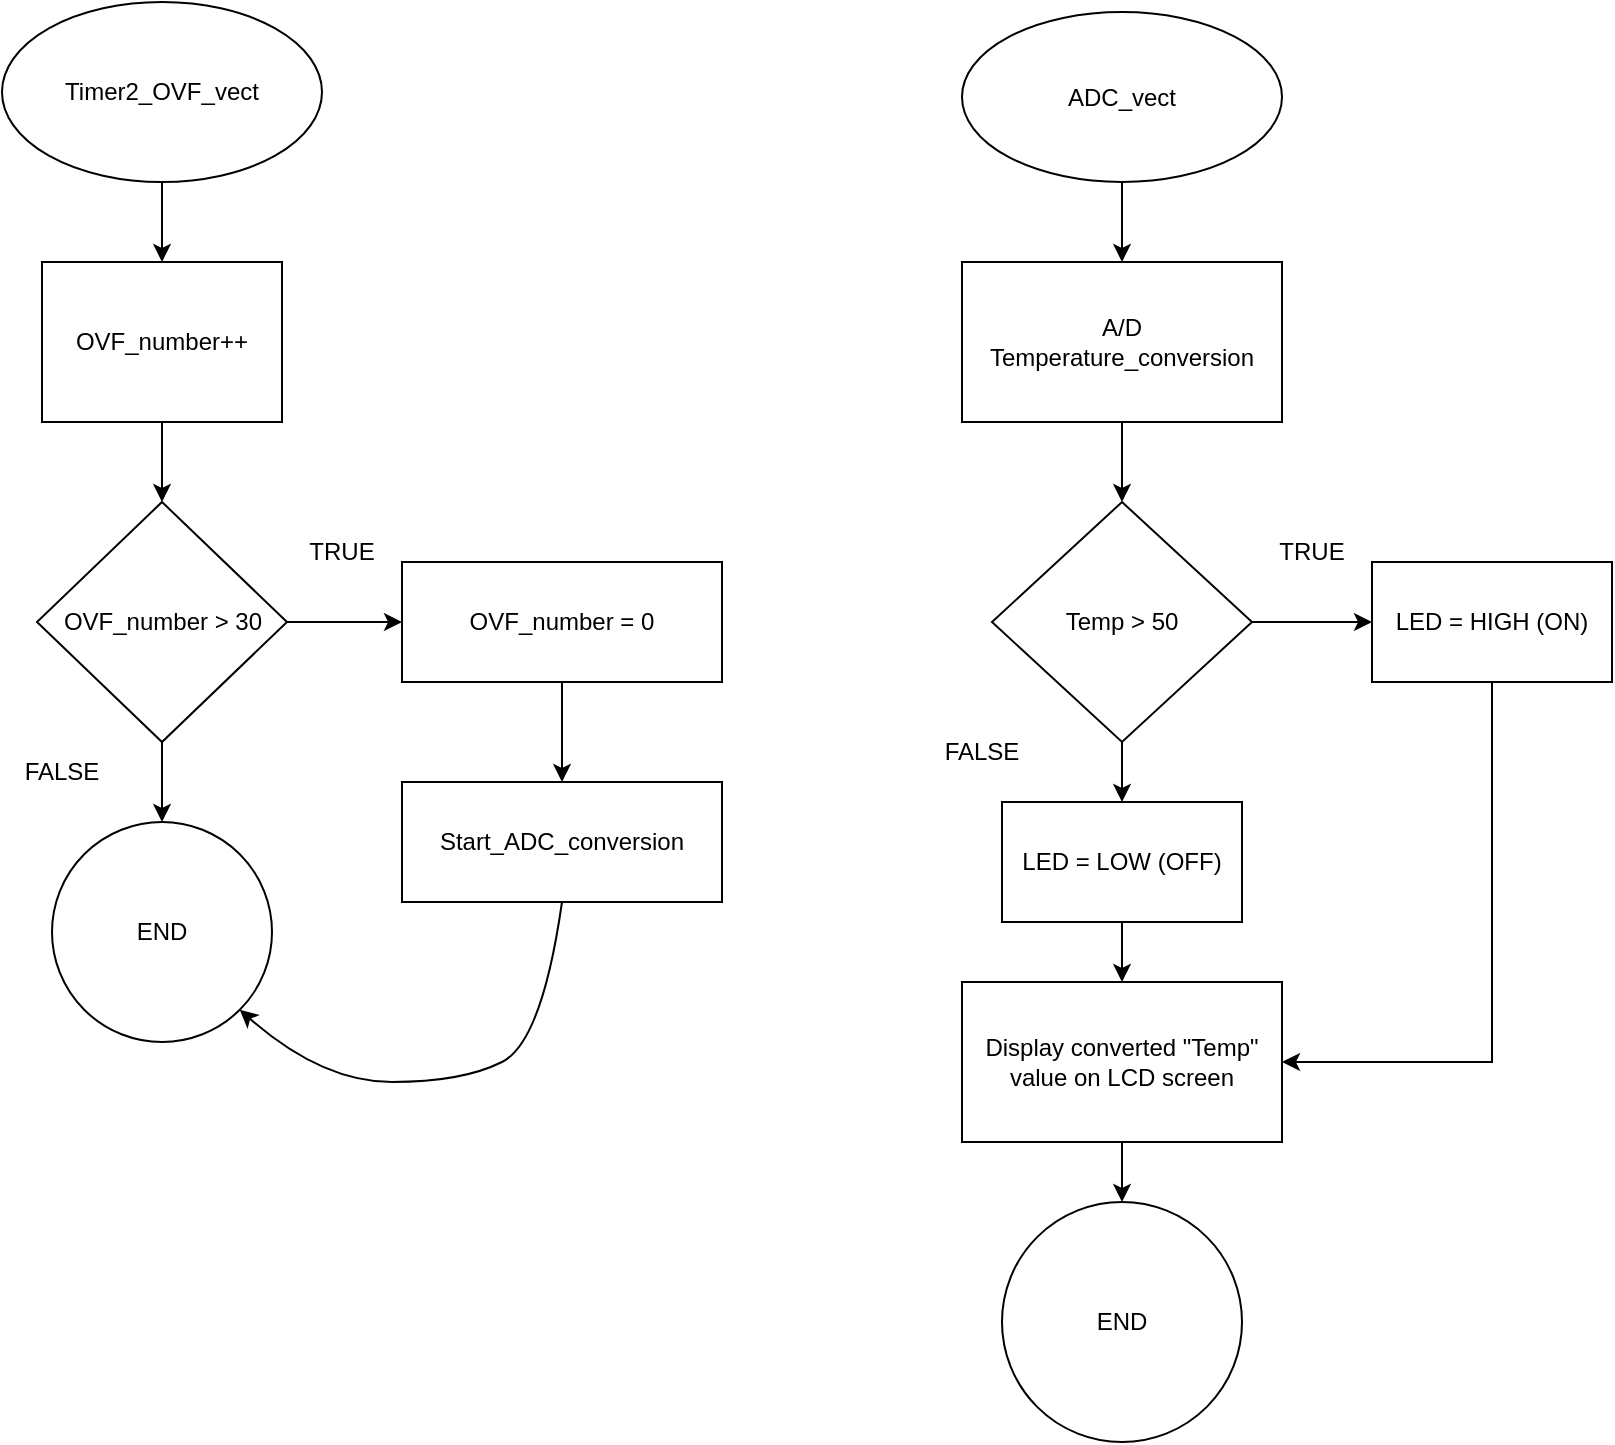 <mxfile version="20.5.1" type="github">
  <diagram id="9VGtjqWuJtqFtlfQdM__" name="Page-1">
    <mxGraphModel dx="1734" dy="794" grid="1" gridSize="10" guides="1" tooltips="1" connect="1" arrows="1" fold="1" page="1" pageScale="1" pageWidth="850" pageHeight="1100" math="0" shadow="0">
      <root>
        <mxCell id="0" />
        <mxCell id="1" parent="0" />
        <mxCell id="SQxrz1myIutQQGAvGZG4-1" value="Timer2_OVF_vect" style="ellipse;whiteSpace=wrap;html=1;" vertex="1" parent="1">
          <mxGeometry x="40" y="110" width="160" height="90" as="geometry" />
        </mxCell>
        <mxCell id="SQxrz1myIutQQGAvGZG4-2" value="" style="endArrow=classic;html=1;rounded=0;exitX=0.5;exitY=1;exitDx=0;exitDy=0;entryX=0.5;entryY=0;entryDx=0;entryDy=0;" edge="1" parent="1" source="SQxrz1myIutQQGAvGZG4-1" target="SQxrz1myIutQQGAvGZG4-3">
          <mxGeometry width="50" height="50" relative="1" as="geometry">
            <mxPoint x="124.5" y="230" as="sourcePoint" />
            <mxPoint x="125" y="300" as="targetPoint" />
          </mxGeometry>
        </mxCell>
        <mxCell id="SQxrz1myIutQQGAvGZG4-3" value="OVF_number++" style="rounded=0;whiteSpace=wrap;html=1;" vertex="1" parent="1">
          <mxGeometry x="60" y="240" width="120" height="80" as="geometry" />
        </mxCell>
        <mxCell id="SQxrz1myIutQQGAvGZG4-4" value="" style="endArrow=classic;html=1;rounded=0;exitX=0.5;exitY=1;exitDx=0;exitDy=0;" edge="1" parent="1" source="SQxrz1myIutQQGAvGZG4-3">
          <mxGeometry width="50" height="50" relative="1" as="geometry">
            <mxPoint x="100" y="370" as="sourcePoint" />
            <mxPoint x="120" y="360" as="targetPoint" />
          </mxGeometry>
        </mxCell>
        <mxCell id="SQxrz1myIutQQGAvGZG4-5" value="OVF_number &amp;gt; 30" style="rhombus;whiteSpace=wrap;html=1;" vertex="1" parent="1">
          <mxGeometry x="57.5" y="360" width="125" height="120" as="geometry" />
        </mxCell>
        <mxCell id="SQxrz1myIutQQGAvGZG4-6" value="" style="endArrow=classic;html=1;rounded=0;exitX=1;exitY=0.5;exitDx=0;exitDy=0;" edge="1" parent="1" source="SQxrz1myIutQQGAvGZG4-5">
          <mxGeometry width="50" height="50" relative="1" as="geometry">
            <mxPoint x="230" y="470" as="sourcePoint" />
            <mxPoint x="240" y="420" as="targetPoint" />
          </mxGeometry>
        </mxCell>
        <mxCell id="SQxrz1myIutQQGAvGZG4-7" value="" style="endArrow=classic;html=1;rounded=0;exitX=0.5;exitY=1;exitDx=0;exitDy=0;" edge="1" parent="1" source="SQxrz1myIutQQGAvGZG4-5">
          <mxGeometry width="50" height="50" relative="1" as="geometry">
            <mxPoint x="100" y="560" as="sourcePoint" />
            <mxPoint x="120" y="520" as="targetPoint" />
          </mxGeometry>
        </mxCell>
        <mxCell id="SQxrz1myIutQQGAvGZG4-8" value="TRUE" style="text;html=1;strokeColor=none;fillColor=none;align=center;verticalAlign=middle;whiteSpace=wrap;rounded=0;" vertex="1" parent="1">
          <mxGeometry x="180" y="370" width="60" height="30" as="geometry" />
        </mxCell>
        <mxCell id="SQxrz1myIutQQGAvGZG4-10" value="FALSE" style="text;html=1;strokeColor=none;fillColor=none;align=center;verticalAlign=middle;whiteSpace=wrap;rounded=0;" vertex="1" parent="1">
          <mxGeometry x="40" y="480" width="60" height="30" as="geometry" />
        </mxCell>
        <mxCell id="SQxrz1myIutQQGAvGZG4-11" value="END" style="ellipse;whiteSpace=wrap;html=1;aspect=fixed;" vertex="1" parent="1">
          <mxGeometry x="65" y="520" width="110" height="110" as="geometry" />
        </mxCell>
        <mxCell id="SQxrz1myIutQQGAvGZG4-12" value="OVF_number = 0" style="rounded=0;whiteSpace=wrap;html=1;" vertex="1" parent="1">
          <mxGeometry x="240" y="390" width="160" height="60" as="geometry" />
        </mxCell>
        <mxCell id="SQxrz1myIutQQGAvGZG4-13" value="" style="endArrow=classic;html=1;rounded=0;exitX=0.5;exitY=1;exitDx=0;exitDy=0;" edge="1" parent="1" source="SQxrz1myIutQQGAvGZG4-12">
          <mxGeometry width="50" height="50" relative="1" as="geometry">
            <mxPoint x="310" y="520" as="sourcePoint" />
            <mxPoint x="320" y="500" as="targetPoint" />
          </mxGeometry>
        </mxCell>
        <mxCell id="SQxrz1myIutQQGAvGZG4-16" value="Start_ADC_conversion" style="rounded=0;whiteSpace=wrap;html=1;" vertex="1" parent="1">
          <mxGeometry x="240" y="500" width="160" height="60" as="geometry" />
        </mxCell>
        <mxCell id="SQxrz1myIutQQGAvGZG4-18" value="" style="curved=1;endArrow=classic;html=1;rounded=0;exitX=0.5;exitY=1;exitDx=0;exitDy=0;entryX=1;entryY=1;entryDx=0;entryDy=0;" edge="1" parent="1" source="SQxrz1myIutQQGAvGZG4-16" target="SQxrz1myIutQQGAvGZG4-11">
          <mxGeometry width="50" height="50" relative="1" as="geometry">
            <mxPoint x="280" y="660" as="sourcePoint" />
            <mxPoint x="330" y="610" as="targetPoint" />
            <Array as="points">
              <mxPoint x="310" y="630" />
              <mxPoint x="270" y="650" />
              <mxPoint x="200" y="650" />
            </Array>
          </mxGeometry>
        </mxCell>
        <mxCell id="SQxrz1myIutQQGAvGZG4-19" value="ADC_vect" style="ellipse;whiteSpace=wrap;html=1;" vertex="1" parent="1">
          <mxGeometry x="520" y="115" width="160" height="85" as="geometry" />
        </mxCell>
        <mxCell id="SQxrz1myIutQQGAvGZG4-20" value="" style="endArrow=classic;html=1;rounded=0;exitX=0.5;exitY=1;exitDx=0;exitDy=0;" edge="1" parent="1" source="SQxrz1myIutQQGAvGZG4-19">
          <mxGeometry width="50" height="50" relative="1" as="geometry">
            <mxPoint x="600" y="250" as="sourcePoint" />
            <mxPoint x="600" y="240" as="targetPoint" />
          </mxGeometry>
        </mxCell>
        <mxCell id="SQxrz1myIutQQGAvGZG4-23" style="edgeStyle=orthogonalEdgeStyle;rounded=0;orthogonalLoop=1;jettySize=auto;html=1;exitX=0.5;exitY=1;exitDx=0;exitDy=0;" edge="1" parent="1" source="SQxrz1myIutQQGAvGZG4-21">
          <mxGeometry relative="1" as="geometry">
            <mxPoint x="600" y="360" as="targetPoint" />
          </mxGeometry>
        </mxCell>
        <mxCell id="SQxrz1myIutQQGAvGZG4-21" value="A/D &lt;br&gt;Temperature_conversion" style="rounded=0;whiteSpace=wrap;html=1;" vertex="1" parent="1">
          <mxGeometry x="520" y="240" width="160" height="80" as="geometry" />
        </mxCell>
        <mxCell id="SQxrz1myIutQQGAvGZG4-29" style="edgeStyle=orthogonalEdgeStyle;rounded=0;orthogonalLoop=1;jettySize=auto;html=1;exitX=1;exitY=0.5;exitDx=0;exitDy=0;entryX=0;entryY=0.5;entryDx=0;entryDy=0;" edge="1" parent="1" source="SQxrz1myIutQQGAvGZG4-24" target="SQxrz1myIutQQGAvGZG4-28">
          <mxGeometry relative="1" as="geometry" />
        </mxCell>
        <mxCell id="SQxrz1myIutQQGAvGZG4-30" style="edgeStyle=orthogonalEdgeStyle;rounded=0;orthogonalLoop=1;jettySize=auto;html=1;exitX=0.5;exitY=1;exitDx=0;exitDy=0;entryX=0.5;entryY=0;entryDx=0;entryDy=0;" edge="1" parent="1" source="SQxrz1myIutQQGAvGZG4-24" target="SQxrz1myIutQQGAvGZG4-27">
          <mxGeometry relative="1" as="geometry" />
        </mxCell>
        <mxCell id="SQxrz1myIutQQGAvGZG4-24" value="Temp &amp;gt; 50" style="rhombus;whiteSpace=wrap;html=1;" vertex="1" parent="1">
          <mxGeometry x="535" y="360" width="130" height="120" as="geometry" />
        </mxCell>
        <mxCell id="SQxrz1myIutQQGAvGZG4-25" value="TRUE" style="text;html=1;strokeColor=none;fillColor=none;align=center;verticalAlign=middle;whiteSpace=wrap;rounded=0;" vertex="1" parent="1">
          <mxGeometry x="665" y="370" width="60" height="30" as="geometry" />
        </mxCell>
        <mxCell id="SQxrz1myIutQQGAvGZG4-26" value="FALSE" style="text;html=1;strokeColor=none;fillColor=none;align=center;verticalAlign=middle;whiteSpace=wrap;rounded=0;" vertex="1" parent="1">
          <mxGeometry x="500" y="470" width="60" height="30" as="geometry" />
        </mxCell>
        <mxCell id="SQxrz1myIutQQGAvGZG4-27" value="LED = LOW (OFF)" style="rounded=0;whiteSpace=wrap;html=1;" vertex="1" parent="1">
          <mxGeometry x="540" y="510" width="120" height="60" as="geometry" />
        </mxCell>
        <mxCell id="SQxrz1myIutQQGAvGZG4-35" style="edgeStyle=orthogonalEdgeStyle;rounded=0;orthogonalLoop=1;jettySize=auto;html=1;exitX=0.5;exitY=1;exitDx=0;exitDy=0;entryX=1;entryY=0.5;entryDx=0;entryDy=0;" edge="1" parent="1" source="SQxrz1myIutQQGAvGZG4-28" target="SQxrz1myIutQQGAvGZG4-33">
          <mxGeometry relative="1" as="geometry">
            <mxPoint x="790" y="760" as="targetPoint" />
            <Array as="points">
              <mxPoint x="785" y="640" />
            </Array>
          </mxGeometry>
        </mxCell>
        <mxCell id="SQxrz1myIutQQGAvGZG4-28" value="LED = HIGH (ON)" style="rounded=0;whiteSpace=wrap;html=1;" vertex="1" parent="1">
          <mxGeometry x="725" y="390" width="120" height="60" as="geometry" />
        </mxCell>
        <mxCell id="SQxrz1myIutQQGAvGZG4-31" value="END" style="ellipse;whiteSpace=wrap;html=1;aspect=fixed;" vertex="1" parent="1">
          <mxGeometry x="540" y="710" width="120" height="120" as="geometry" />
        </mxCell>
        <mxCell id="SQxrz1myIutQQGAvGZG4-32" value="" style="endArrow=classic;html=1;rounded=0;" edge="1" parent="1">
          <mxGeometry width="50" height="50" relative="1" as="geometry">
            <mxPoint x="600" y="570" as="sourcePoint" />
            <mxPoint x="600" y="600" as="targetPoint" />
          </mxGeometry>
        </mxCell>
        <mxCell id="SQxrz1myIutQQGAvGZG4-36" style="edgeStyle=orthogonalEdgeStyle;rounded=0;orthogonalLoop=1;jettySize=auto;html=1;exitX=0.5;exitY=1;exitDx=0;exitDy=0;entryX=0.5;entryY=0;entryDx=0;entryDy=0;" edge="1" parent="1" source="SQxrz1myIutQQGAvGZG4-33" target="SQxrz1myIutQQGAvGZG4-31">
          <mxGeometry relative="1" as="geometry" />
        </mxCell>
        <mxCell id="SQxrz1myIutQQGAvGZG4-33" value="Display converted &quot;Temp&quot; value on LCD screen" style="rounded=0;whiteSpace=wrap;html=1;" vertex="1" parent="1">
          <mxGeometry x="520" y="600" width="160" height="80" as="geometry" />
        </mxCell>
      </root>
    </mxGraphModel>
  </diagram>
</mxfile>
